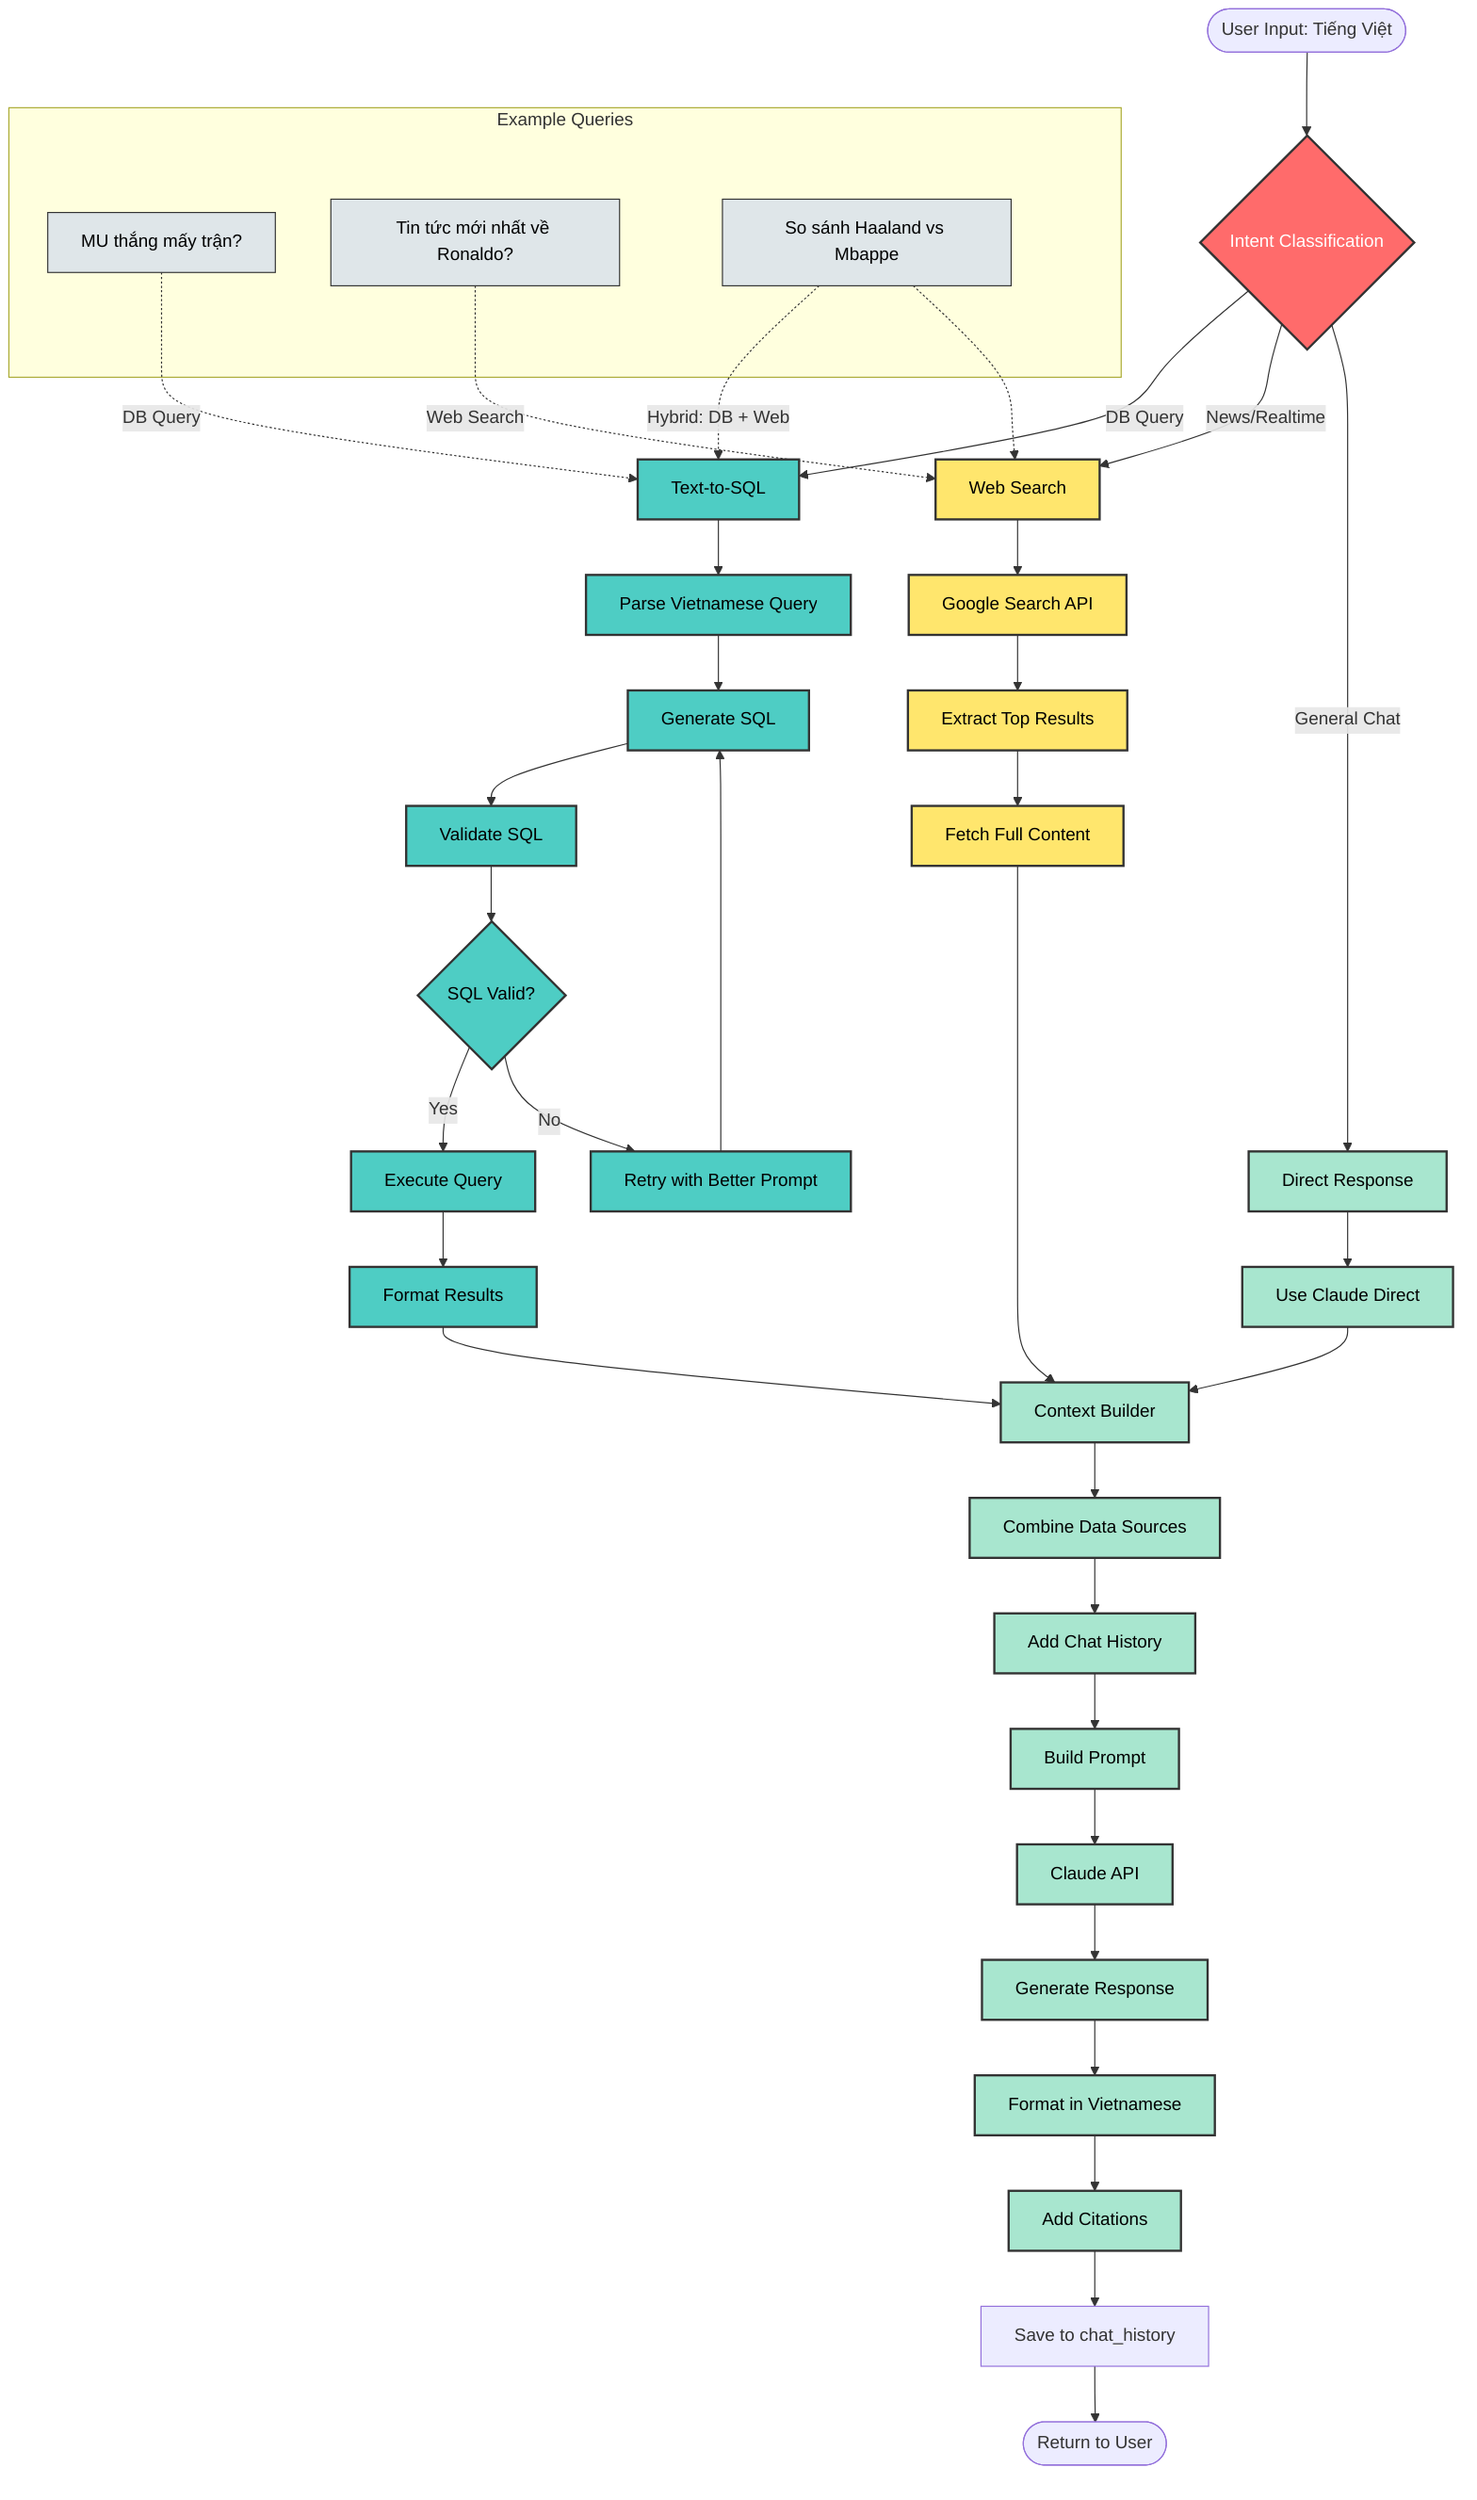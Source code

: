%% AI CHATBOT FLOW - CHI TIẾT

graph TB
    Start([User Input: Tiếng Việt]) --> A{Intent Classification}
    
    A -->|DB Query| B[Text-to-SQL]
    A -->|News/Realtime| C[Web Search]
    A -->|General Chat| D[Direct Response]
    
    B --> B1[Parse Vietnamese Query]
    B1 --> B2[Generate SQL]
    B2 --> B3[Validate SQL]
    B3 --> B4{SQL Valid?}
    
    B4 -->|Yes| B5[Execute Query]
    B4 -->|No| B6[Retry with Better Prompt]
    B6 --> B2
    
    B5 --> B7[Format Results]
    
    C --> C1[Google Search API]
    C1 --> C2[Extract Top Results]
    C2 --> C3[Fetch Full Content]
    
    D --> D1[Use Claude Direct]
    
    B7 --> E[Context Builder]
    C3 --> E
    D1 --> E
    
    E --> E1[Combine Data Sources]
    E1 --> E2[Add Chat History]
    E2 --> E3[Build Prompt]
    
    E3 --> F[Claude API]
    F --> F1[Generate Response]
    F1 --> F2[Format in Vietnamese]
    F2 --> F3[Add Citations]
    
    F3 --> G[Save to chat_history]
    G --> H([Return to User])
    
    %% Examples on side
    subgraph "Example Queries"
        Ex1["MU thắng mấy trận?"]
        Ex2["Tin tức mới nhất về Ronaldo?"]
        Ex3["So sánh Haaland vs Mbappe"]
    end
    
    Ex1 -.DB Query.-> B
    Ex2 -.Web Search.-> C
    Ex3 -.Hybrid: DB + Web.-> B
    Ex3 -.-> C
    
    %% Styling
    classDef intent fill:#ff6b6b,stroke:#333,stroke-width:2px,color:#fff
    classDef db fill:#4ecdc4,stroke:#333,stroke-width:2px,color:#000
    classDef web fill:#ffe66d,stroke:#333,stroke-width:2px,color:#000
    classDef ai fill:#a8e6cf,stroke:#333,stroke-width:2px,color:#000
    classDef example fill:#dfe6e9,stroke:#333,stroke-width:1px,color:#000
    
    class A intent
    class B,B1,B2,B3,B4,B5,B6,B7 db
    class C,C1,C2,C3 web
    class D,D1,E,E1,E2,E3,F,F1,F2,F3 ai
    class Ex1,Ex2,Ex3 example